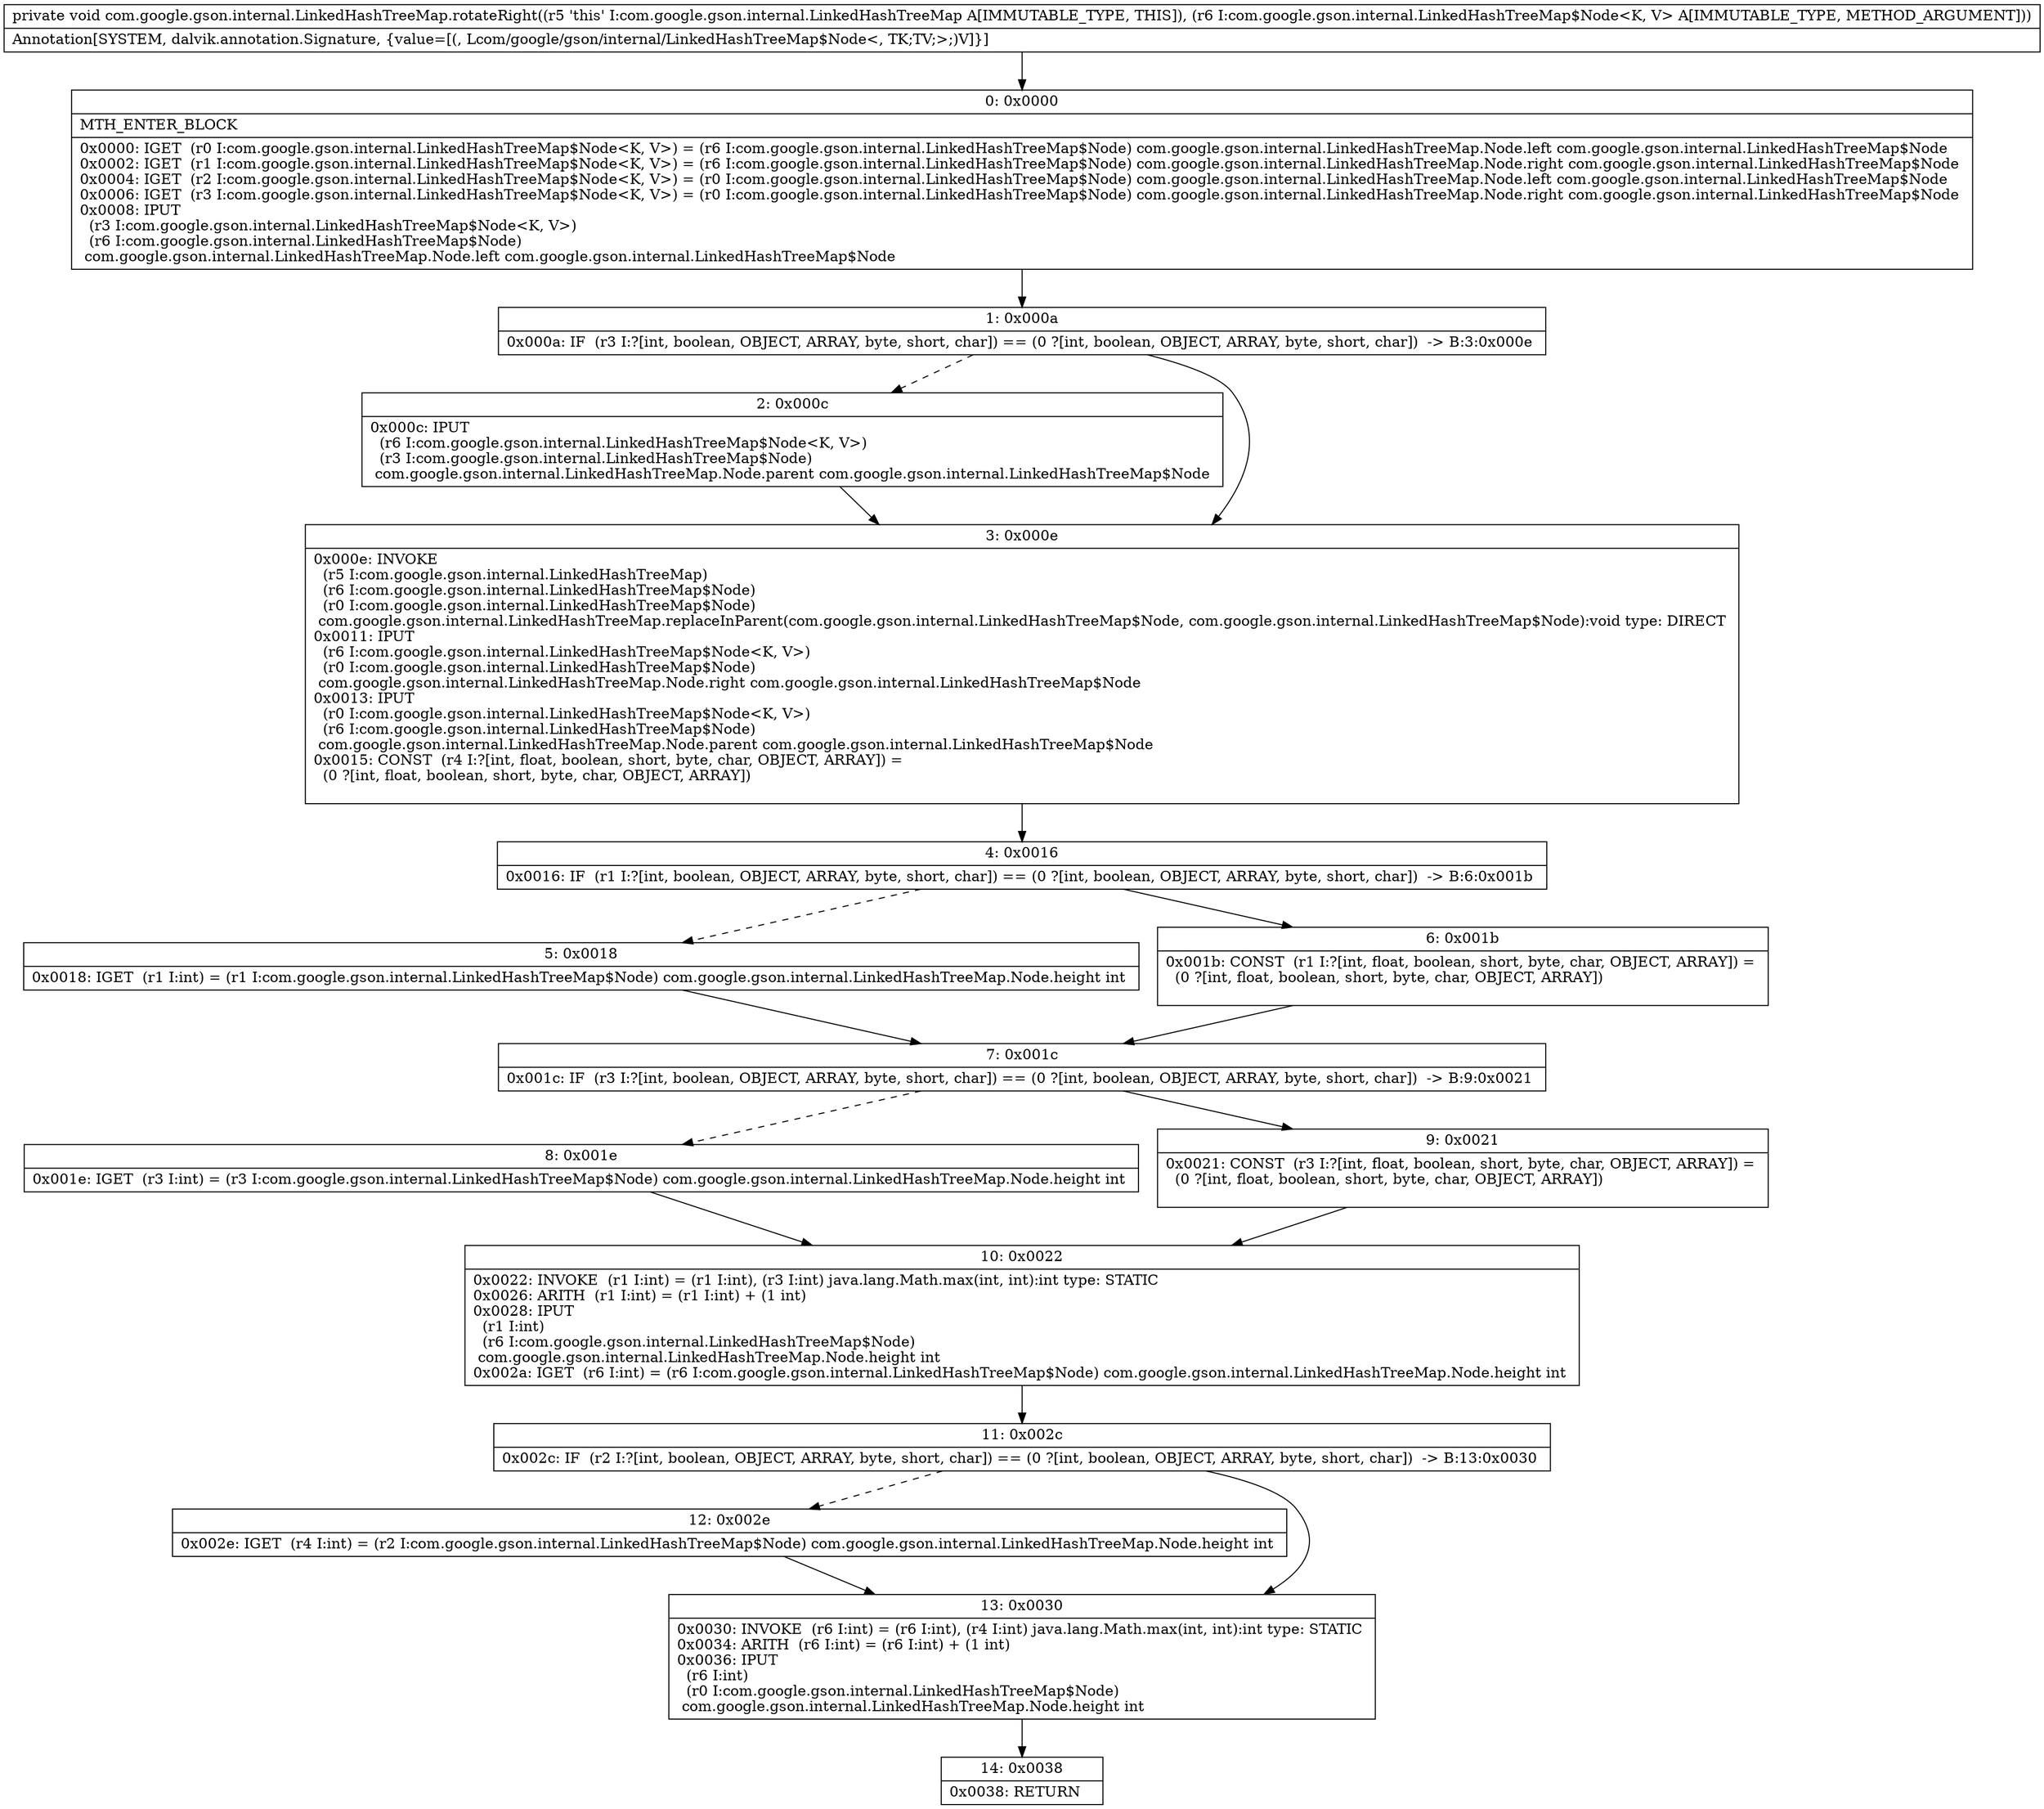 digraph "CFG forcom.google.gson.internal.LinkedHashTreeMap.rotateRight(Lcom\/google\/gson\/internal\/LinkedHashTreeMap$Node;)V" {
Node_0 [shape=record,label="{0\:\ 0x0000|MTH_ENTER_BLOCK\l|0x0000: IGET  (r0 I:com.google.gson.internal.LinkedHashTreeMap$Node\<K, V\>) = (r6 I:com.google.gson.internal.LinkedHashTreeMap$Node) com.google.gson.internal.LinkedHashTreeMap.Node.left com.google.gson.internal.LinkedHashTreeMap$Node \l0x0002: IGET  (r1 I:com.google.gson.internal.LinkedHashTreeMap$Node\<K, V\>) = (r6 I:com.google.gson.internal.LinkedHashTreeMap$Node) com.google.gson.internal.LinkedHashTreeMap.Node.right com.google.gson.internal.LinkedHashTreeMap$Node \l0x0004: IGET  (r2 I:com.google.gson.internal.LinkedHashTreeMap$Node\<K, V\>) = (r0 I:com.google.gson.internal.LinkedHashTreeMap$Node) com.google.gson.internal.LinkedHashTreeMap.Node.left com.google.gson.internal.LinkedHashTreeMap$Node \l0x0006: IGET  (r3 I:com.google.gson.internal.LinkedHashTreeMap$Node\<K, V\>) = (r0 I:com.google.gson.internal.LinkedHashTreeMap$Node) com.google.gson.internal.LinkedHashTreeMap.Node.right com.google.gson.internal.LinkedHashTreeMap$Node \l0x0008: IPUT  \l  (r3 I:com.google.gson.internal.LinkedHashTreeMap$Node\<K, V\>)\l  (r6 I:com.google.gson.internal.LinkedHashTreeMap$Node)\l com.google.gson.internal.LinkedHashTreeMap.Node.left com.google.gson.internal.LinkedHashTreeMap$Node \l}"];
Node_1 [shape=record,label="{1\:\ 0x000a|0x000a: IF  (r3 I:?[int, boolean, OBJECT, ARRAY, byte, short, char]) == (0 ?[int, boolean, OBJECT, ARRAY, byte, short, char])  \-\> B:3:0x000e \l}"];
Node_2 [shape=record,label="{2\:\ 0x000c|0x000c: IPUT  \l  (r6 I:com.google.gson.internal.LinkedHashTreeMap$Node\<K, V\>)\l  (r3 I:com.google.gson.internal.LinkedHashTreeMap$Node)\l com.google.gson.internal.LinkedHashTreeMap.Node.parent com.google.gson.internal.LinkedHashTreeMap$Node \l}"];
Node_3 [shape=record,label="{3\:\ 0x000e|0x000e: INVOKE  \l  (r5 I:com.google.gson.internal.LinkedHashTreeMap)\l  (r6 I:com.google.gson.internal.LinkedHashTreeMap$Node)\l  (r0 I:com.google.gson.internal.LinkedHashTreeMap$Node)\l com.google.gson.internal.LinkedHashTreeMap.replaceInParent(com.google.gson.internal.LinkedHashTreeMap$Node, com.google.gson.internal.LinkedHashTreeMap$Node):void type: DIRECT \l0x0011: IPUT  \l  (r6 I:com.google.gson.internal.LinkedHashTreeMap$Node\<K, V\>)\l  (r0 I:com.google.gson.internal.LinkedHashTreeMap$Node)\l com.google.gson.internal.LinkedHashTreeMap.Node.right com.google.gson.internal.LinkedHashTreeMap$Node \l0x0013: IPUT  \l  (r0 I:com.google.gson.internal.LinkedHashTreeMap$Node\<K, V\>)\l  (r6 I:com.google.gson.internal.LinkedHashTreeMap$Node)\l com.google.gson.internal.LinkedHashTreeMap.Node.parent com.google.gson.internal.LinkedHashTreeMap$Node \l0x0015: CONST  (r4 I:?[int, float, boolean, short, byte, char, OBJECT, ARRAY]) = \l  (0 ?[int, float, boolean, short, byte, char, OBJECT, ARRAY])\l \l}"];
Node_4 [shape=record,label="{4\:\ 0x0016|0x0016: IF  (r1 I:?[int, boolean, OBJECT, ARRAY, byte, short, char]) == (0 ?[int, boolean, OBJECT, ARRAY, byte, short, char])  \-\> B:6:0x001b \l}"];
Node_5 [shape=record,label="{5\:\ 0x0018|0x0018: IGET  (r1 I:int) = (r1 I:com.google.gson.internal.LinkedHashTreeMap$Node) com.google.gson.internal.LinkedHashTreeMap.Node.height int \l}"];
Node_6 [shape=record,label="{6\:\ 0x001b|0x001b: CONST  (r1 I:?[int, float, boolean, short, byte, char, OBJECT, ARRAY]) = \l  (0 ?[int, float, boolean, short, byte, char, OBJECT, ARRAY])\l \l}"];
Node_7 [shape=record,label="{7\:\ 0x001c|0x001c: IF  (r3 I:?[int, boolean, OBJECT, ARRAY, byte, short, char]) == (0 ?[int, boolean, OBJECT, ARRAY, byte, short, char])  \-\> B:9:0x0021 \l}"];
Node_8 [shape=record,label="{8\:\ 0x001e|0x001e: IGET  (r3 I:int) = (r3 I:com.google.gson.internal.LinkedHashTreeMap$Node) com.google.gson.internal.LinkedHashTreeMap.Node.height int \l}"];
Node_9 [shape=record,label="{9\:\ 0x0021|0x0021: CONST  (r3 I:?[int, float, boolean, short, byte, char, OBJECT, ARRAY]) = \l  (0 ?[int, float, boolean, short, byte, char, OBJECT, ARRAY])\l \l}"];
Node_10 [shape=record,label="{10\:\ 0x0022|0x0022: INVOKE  (r1 I:int) = (r1 I:int), (r3 I:int) java.lang.Math.max(int, int):int type: STATIC \l0x0026: ARITH  (r1 I:int) = (r1 I:int) + (1 int) \l0x0028: IPUT  \l  (r1 I:int)\l  (r6 I:com.google.gson.internal.LinkedHashTreeMap$Node)\l com.google.gson.internal.LinkedHashTreeMap.Node.height int \l0x002a: IGET  (r6 I:int) = (r6 I:com.google.gson.internal.LinkedHashTreeMap$Node) com.google.gson.internal.LinkedHashTreeMap.Node.height int \l}"];
Node_11 [shape=record,label="{11\:\ 0x002c|0x002c: IF  (r2 I:?[int, boolean, OBJECT, ARRAY, byte, short, char]) == (0 ?[int, boolean, OBJECT, ARRAY, byte, short, char])  \-\> B:13:0x0030 \l}"];
Node_12 [shape=record,label="{12\:\ 0x002e|0x002e: IGET  (r4 I:int) = (r2 I:com.google.gson.internal.LinkedHashTreeMap$Node) com.google.gson.internal.LinkedHashTreeMap.Node.height int \l}"];
Node_13 [shape=record,label="{13\:\ 0x0030|0x0030: INVOKE  (r6 I:int) = (r6 I:int), (r4 I:int) java.lang.Math.max(int, int):int type: STATIC \l0x0034: ARITH  (r6 I:int) = (r6 I:int) + (1 int) \l0x0036: IPUT  \l  (r6 I:int)\l  (r0 I:com.google.gson.internal.LinkedHashTreeMap$Node)\l com.google.gson.internal.LinkedHashTreeMap.Node.height int \l}"];
Node_14 [shape=record,label="{14\:\ 0x0038|0x0038: RETURN   \l}"];
MethodNode[shape=record,label="{private void com.google.gson.internal.LinkedHashTreeMap.rotateRight((r5 'this' I:com.google.gson.internal.LinkedHashTreeMap A[IMMUTABLE_TYPE, THIS]), (r6 I:com.google.gson.internal.LinkedHashTreeMap$Node\<K, V\> A[IMMUTABLE_TYPE, METHOD_ARGUMENT]))  | Annotation[SYSTEM, dalvik.annotation.Signature, \{value=[(, Lcom\/google\/gson\/internal\/LinkedHashTreeMap$Node\<, TK;TV;\>;)V]\}]\l}"];
MethodNode -> Node_0;
Node_0 -> Node_1;
Node_1 -> Node_2[style=dashed];
Node_1 -> Node_3;
Node_2 -> Node_3;
Node_3 -> Node_4;
Node_4 -> Node_5[style=dashed];
Node_4 -> Node_6;
Node_5 -> Node_7;
Node_6 -> Node_7;
Node_7 -> Node_8[style=dashed];
Node_7 -> Node_9;
Node_8 -> Node_10;
Node_9 -> Node_10;
Node_10 -> Node_11;
Node_11 -> Node_12[style=dashed];
Node_11 -> Node_13;
Node_12 -> Node_13;
Node_13 -> Node_14;
}

